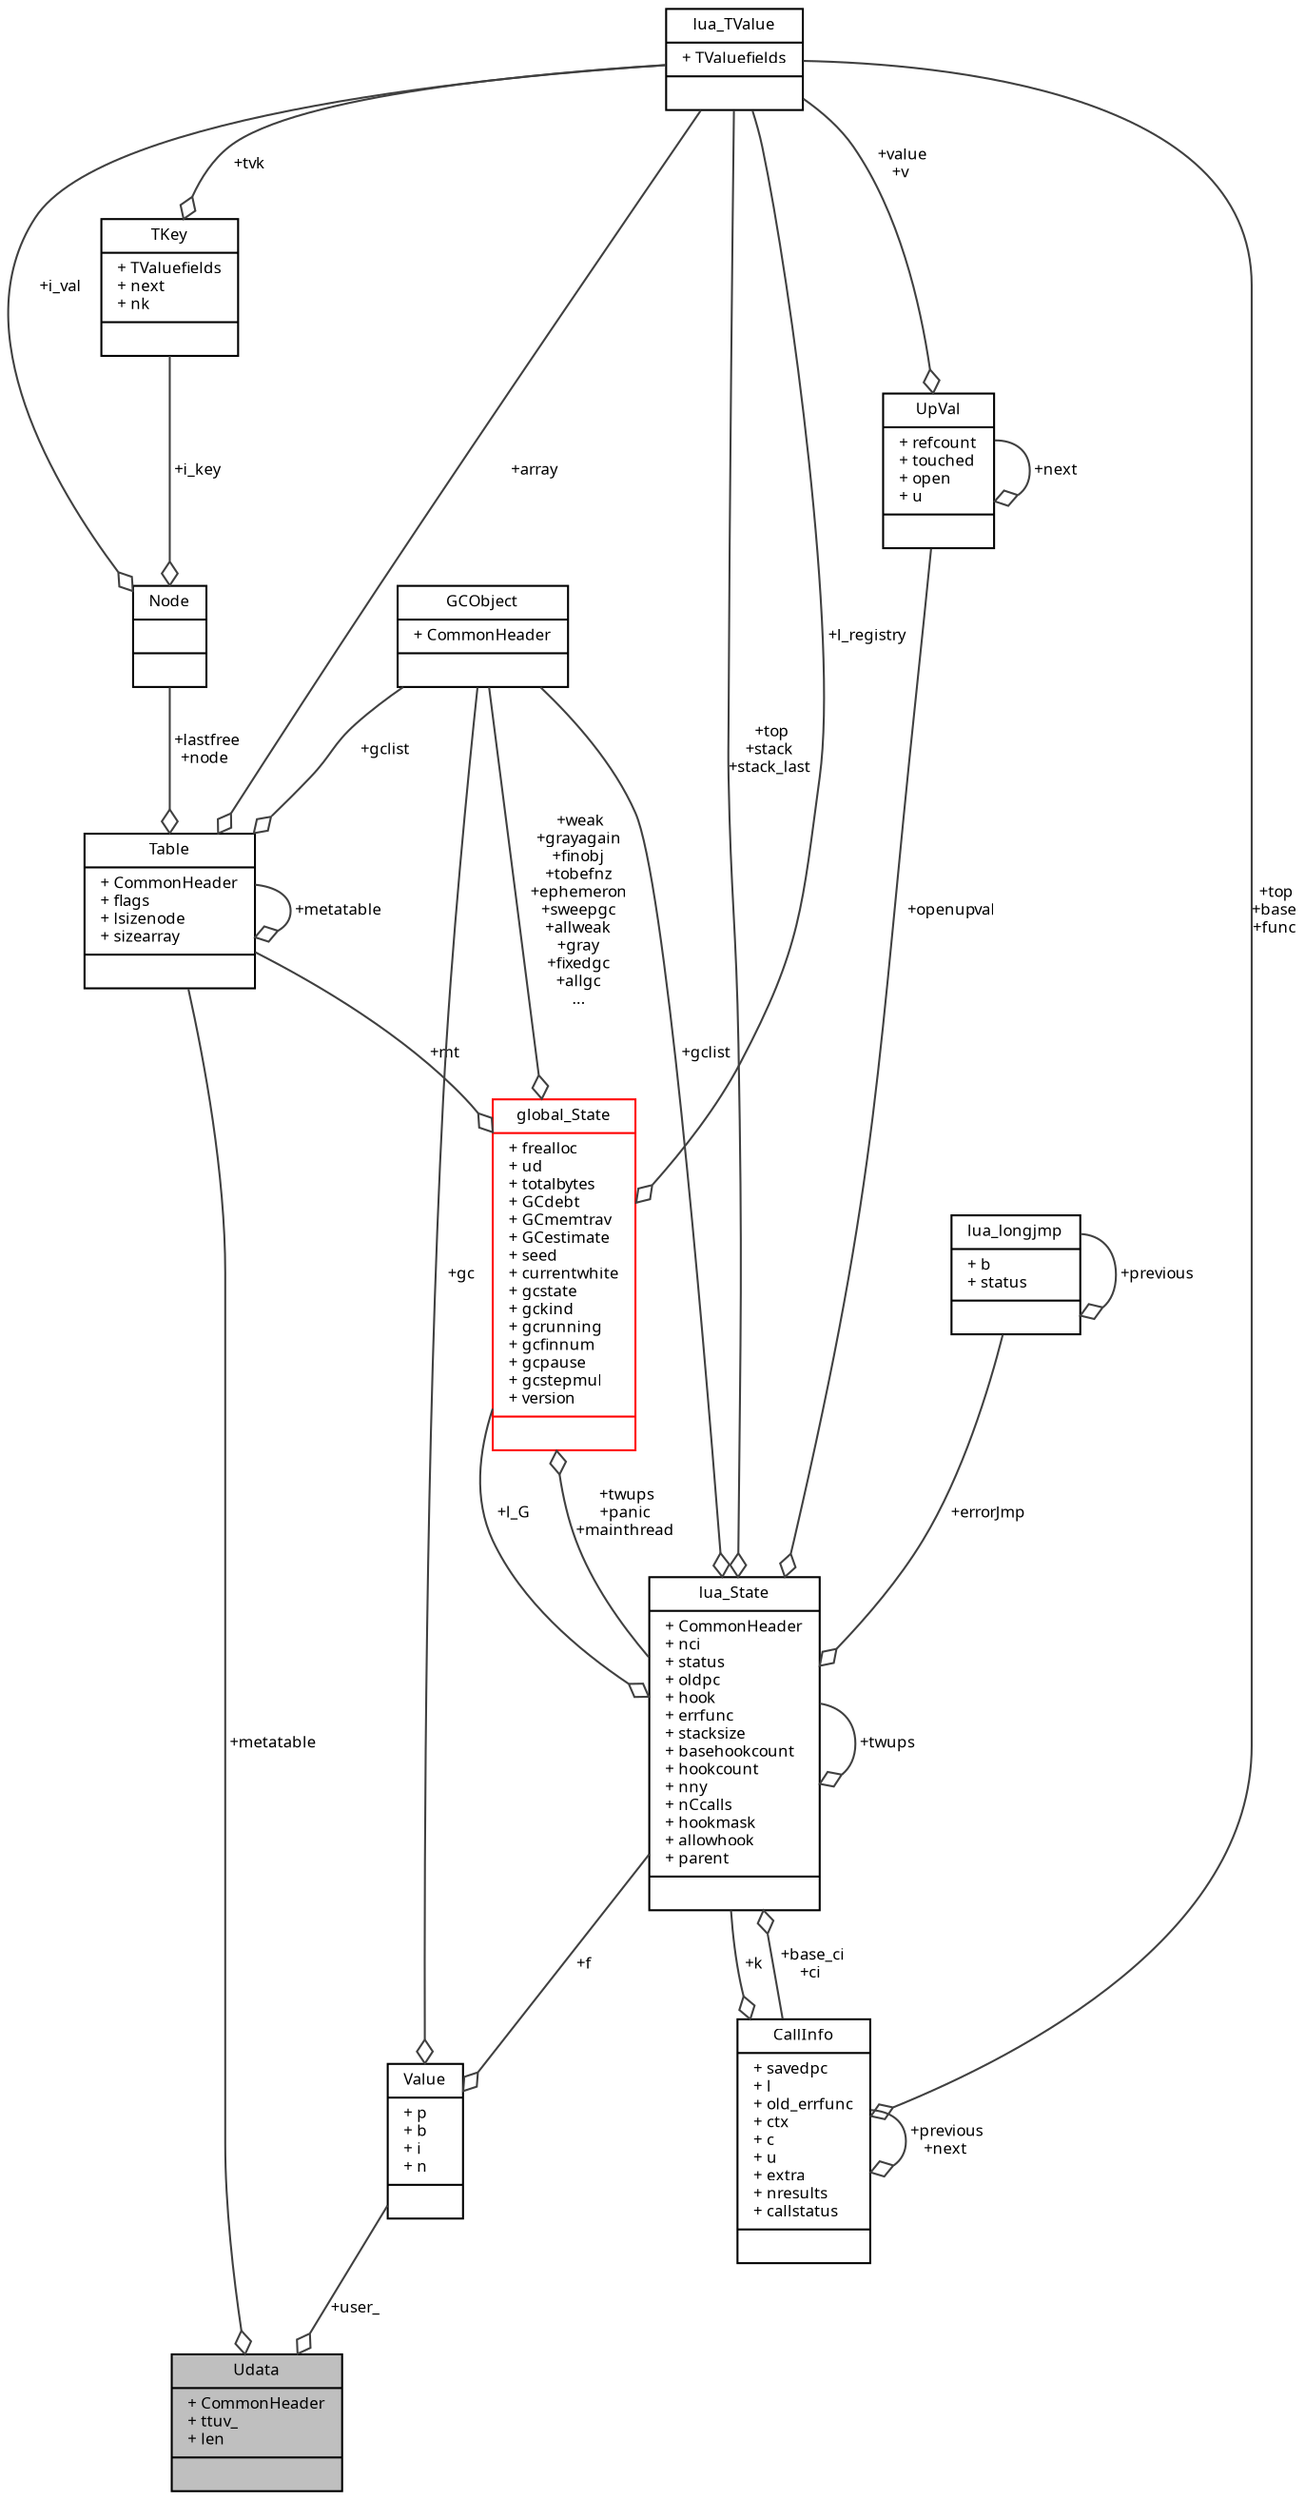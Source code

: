 digraph "Udata"
{
  edge [fontname="Sans",fontsize="8",labelfontname="Sans",labelfontsize="8"];
  node [fontname="Sans",fontsize="8",shape=record];
  Node1 [label="{Udata\n|+ CommonHeader\l+ ttuv_\l+ len\l|}",height=0.2,width=0.4,color="black", fillcolor="grey75", style="filled", fontcolor="black"];
  Node2 -> Node1 [color="grey25",fontsize="8",style="solid",label=" +metatable" ,arrowhead="odiamond",fontname="Sans"];
  Node2 [label="{Table\n|+ CommonHeader\l+ flags\l+ lsizenode\l+ sizearray\l|}",height=0.2,width=0.4,color="black", fillcolor="white", style="filled",URL="$struct_table.html"];
  Node3 -> Node2 [color="grey25",fontsize="8",style="solid",label=" +lastfree\n+node" ,arrowhead="odiamond",fontname="Sans"];
  Node3 [label="{Node\n||}",height=0.2,width=0.4,color="black", fillcolor="white", style="filled",URL="$struct_node.html"];
  Node4 -> Node3 [color="grey25",fontsize="8",style="solid",label=" +i_val" ,arrowhead="odiamond",fontname="Sans"];
  Node4 [label="{lua_TValue\n|+ TValuefields\l|}",height=0.2,width=0.4,color="black", fillcolor="white", style="filled",URL="$structlua___t_value.html"];
  Node5 -> Node3 [color="grey25",fontsize="8",style="solid",label=" +i_key" ,arrowhead="odiamond",fontname="Sans"];
  Node5 [label="{TKey\n|+ TValuefields\l+ next\l+ nk\l|}",height=0.2,width=0.4,color="black", fillcolor="white", style="filled",URL="$union_t_key.html"];
  Node4 -> Node5 [color="grey25",fontsize="8",style="solid",label=" +tvk" ,arrowhead="odiamond",fontname="Sans"];
  Node4 -> Node2 [color="grey25",fontsize="8",style="solid",label=" +array" ,arrowhead="odiamond",fontname="Sans"];
  Node2 -> Node2 [color="grey25",fontsize="8",style="solid",label=" +metatable" ,arrowhead="odiamond",fontname="Sans"];
  Node6 -> Node2 [color="grey25",fontsize="8",style="solid",label=" +gclist" ,arrowhead="odiamond",fontname="Sans"];
  Node6 [label="{GCObject\n|+ CommonHeader\l|}",height=0.2,width=0.4,color="black", fillcolor="white", style="filled",URL="$struct_g_c_object.html"];
  Node7 -> Node1 [color="grey25",fontsize="8",style="solid",label=" +user_" ,arrowhead="odiamond",fontname="Sans"];
  Node7 [label="{Value\n|+ p\l+ b\l+ i\l+ n\l|}",height=0.2,width=0.4,color="black", fillcolor="white", style="filled",URL="$union_value.html"];
  Node6 -> Node7 [color="grey25",fontsize="8",style="solid",label=" +gc" ,arrowhead="odiamond",fontname="Sans"];
  Node8 -> Node7 [color="grey25",fontsize="8",style="solid",label=" +f" ,arrowhead="odiamond",fontname="Sans"];
  Node8 [label="{lua_State\n|+ CommonHeader\l+ nci\l+ status\l+ oldpc\l+ hook\l+ errfunc\l+ stacksize\l+ basehookcount\l+ hookcount\l+ nny\l+ nCcalls\l+ hookmask\l+ allowhook\l+ parent\l|}",height=0.2,width=0.4,color="black", fillcolor="white", style="filled",URL="$structlua___state.html"];
  Node9 -> Node8 [color="grey25",fontsize="8",style="solid",label=" +openupval" ,arrowhead="odiamond",fontname="Sans"];
  Node9 [label="{UpVal\n|+ refcount\l+ touched\l+ open\l+ u\l|}",height=0.2,width=0.4,color="black", fillcolor="white", style="filled",URL="$struct_up_val.html"];
  Node9 -> Node9 [color="grey25",fontsize="8",style="solid",label=" +next" ,arrowhead="odiamond",fontname="Sans"];
  Node4 -> Node9 [color="grey25",fontsize="8",style="solid",label=" +value\n+v" ,arrowhead="odiamond",fontname="Sans"];
  Node4 -> Node8 [color="grey25",fontsize="8",style="solid",label=" +top\n+stack\n+stack_last" ,arrowhead="odiamond",fontname="Sans"];
  Node10 -> Node8 [color="grey25",fontsize="8",style="solid",label=" +errorJmp" ,arrowhead="odiamond",fontname="Sans"];
  Node10 [label="{lua_longjmp\n|+ b\l+ status\l|}",height=0.2,width=0.4,color="black", fillcolor="white", style="filled",URL="$structlua__longjmp.html"];
  Node10 -> Node10 [color="grey25",fontsize="8",style="solid",label=" +previous" ,arrowhead="odiamond",fontname="Sans"];
  Node11 -> Node8 [color="grey25",fontsize="8",style="solid",label=" +l_G" ,arrowhead="odiamond",fontname="Sans"];
  Node11 [label="{global_State\n|+ frealloc\l+ ud\l+ totalbytes\l+ GCdebt\l+ GCmemtrav\l+ GCestimate\l+ seed\l+ currentwhite\l+ gcstate\l+ gckind\l+ gcrunning\l+ gcfinnum\l+ gcpause\l+ gcstepmul\l+ version\l|}",height=0.2,width=0.4,color="red", fillcolor="white", style="filled",URL="$structglobal___state.html"];
  Node4 -> Node11 [color="grey25",fontsize="8",style="solid",label=" +l_registry" ,arrowhead="odiamond",fontname="Sans"];
  Node2 -> Node11 [color="grey25",fontsize="8",style="solid",label=" +mt" ,arrowhead="odiamond",fontname="Sans"];
  Node6 -> Node11 [color="grey25",fontsize="8",style="solid",label=" +weak\n+grayagain\n+finobj\n+tobefnz\n+ephemeron\n+sweepgc\n+allweak\n+gray\n+fixedgc\n+allgc\n..." ,arrowhead="odiamond",fontname="Sans"];
  Node8 -> Node11 [color="grey25",fontsize="8",style="solid",label=" +twups\n+panic\n+mainthread" ,arrowhead="odiamond",fontname="Sans"];
  Node6 -> Node8 [color="grey25",fontsize="8",style="solid",label=" +gclist" ,arrowhead="odiamond",fontname="Sans"];
  Node8 -> Node8 [color="grey25",fontsize="8",style="solid",label=" +twups" ,arrowhead="odiamond",fontname="Sans"];
  Node12 -> Node8 [color="grey25",fontsize="8",style="solid",label=" +base_ci\n+ci" ,arrowhead="odiamond",fontname="Sans"];
  Node12 [label="{CallInfo\n|+ savedpc\l+ l\l+ old_errfunc\l+ ctx\l+ c\l+ u\l+ extra\l+ nresults\l+ callstatus\l|}",height=0.2,width=0.4,color="black", fillcolor="white", style="filled",URL="$struct_call_info.html"];
  Node4 -> Node12 [color="grey25",fontsize="8",style="solid",label=" +top\n+base\n+func" ,arrowhead="odiamond",fontname="Sans"];
  Node8 -> Node12 [color="grey25",fontsize="8",style="solid",label=" +k" ,arrowhead="odiamond",fontname="Sans"];
  Node12 -> Node12 [color="grey25",fontsize="8",style="solid",label=" +previous\n+next" ,arrowhead="odiamond",fontname="Sans"];
}
